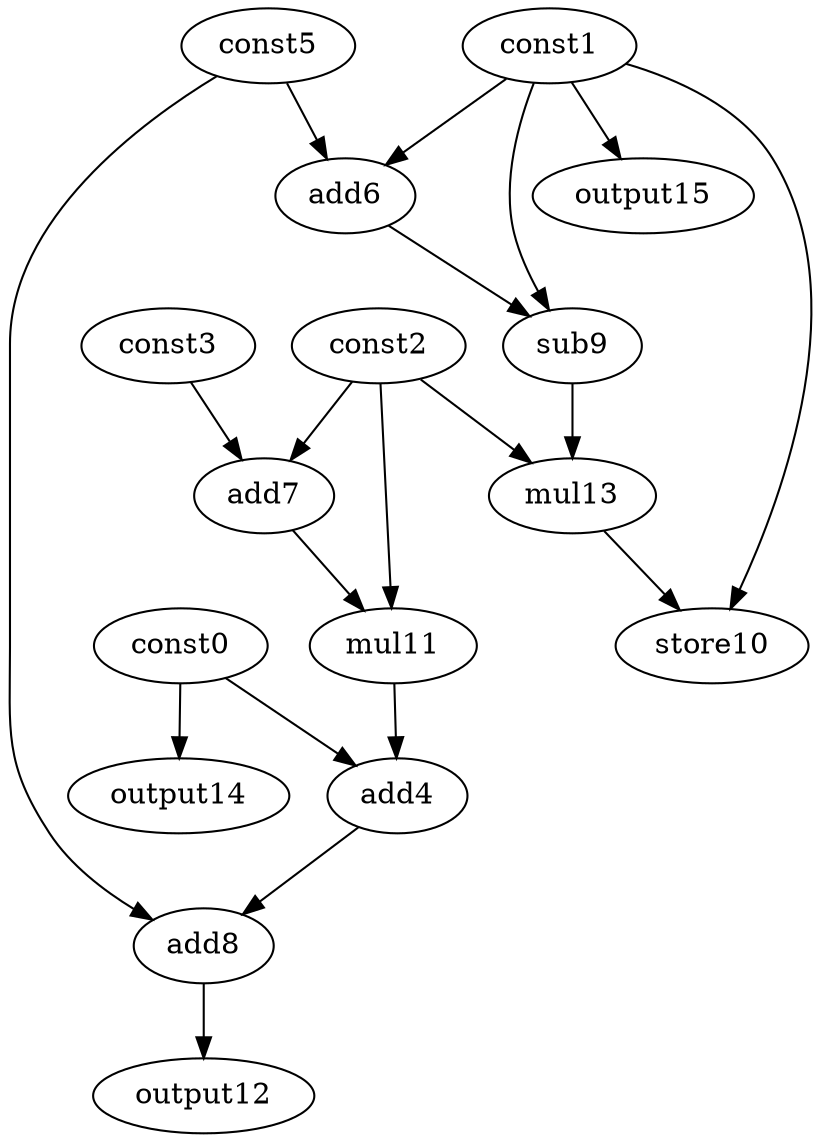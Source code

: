 digraph G { 
const0[opcode=const]; 
const1[opcode=const]; 
const2[opcode=const]; 
const3[opcode=const]; 
add4[opcode=add]; 
const5[opcode=const]; 
add6[opcode=add]; 
add7[opcode=add]; 
add8[opcode=add]; 
sub9[opcode=sub]; 
store10[opcode=store]; 
mul11[opcode=mul]; 
output12[opcode=output]; 
mul13[opcode=mul]; 
output14[opcode=output]; 
output15[opcode=output]; 
const1->add6[operand=0];
const5->add6[operand=1];
const2->add7[operand=0];
const3->add7[operand=1];
const0->output14[operand=0];
const1->output15[operand=0];
const1->sub9[operand=0];
add6->sub9[operand=1];
const2->mul11[operand=0];
add7->mul11[operand=1];
const0->add4[operand=0];
mul11->add4[operand=1];
sub9->mul13[operand=0];
const2->mul13[operand=1];
add4->add8[operand=0];
const5->add8[operand=1];
const1->store10[operand=0];
mul13->store10[operand=1];
add8->output12[operand=0];
}
